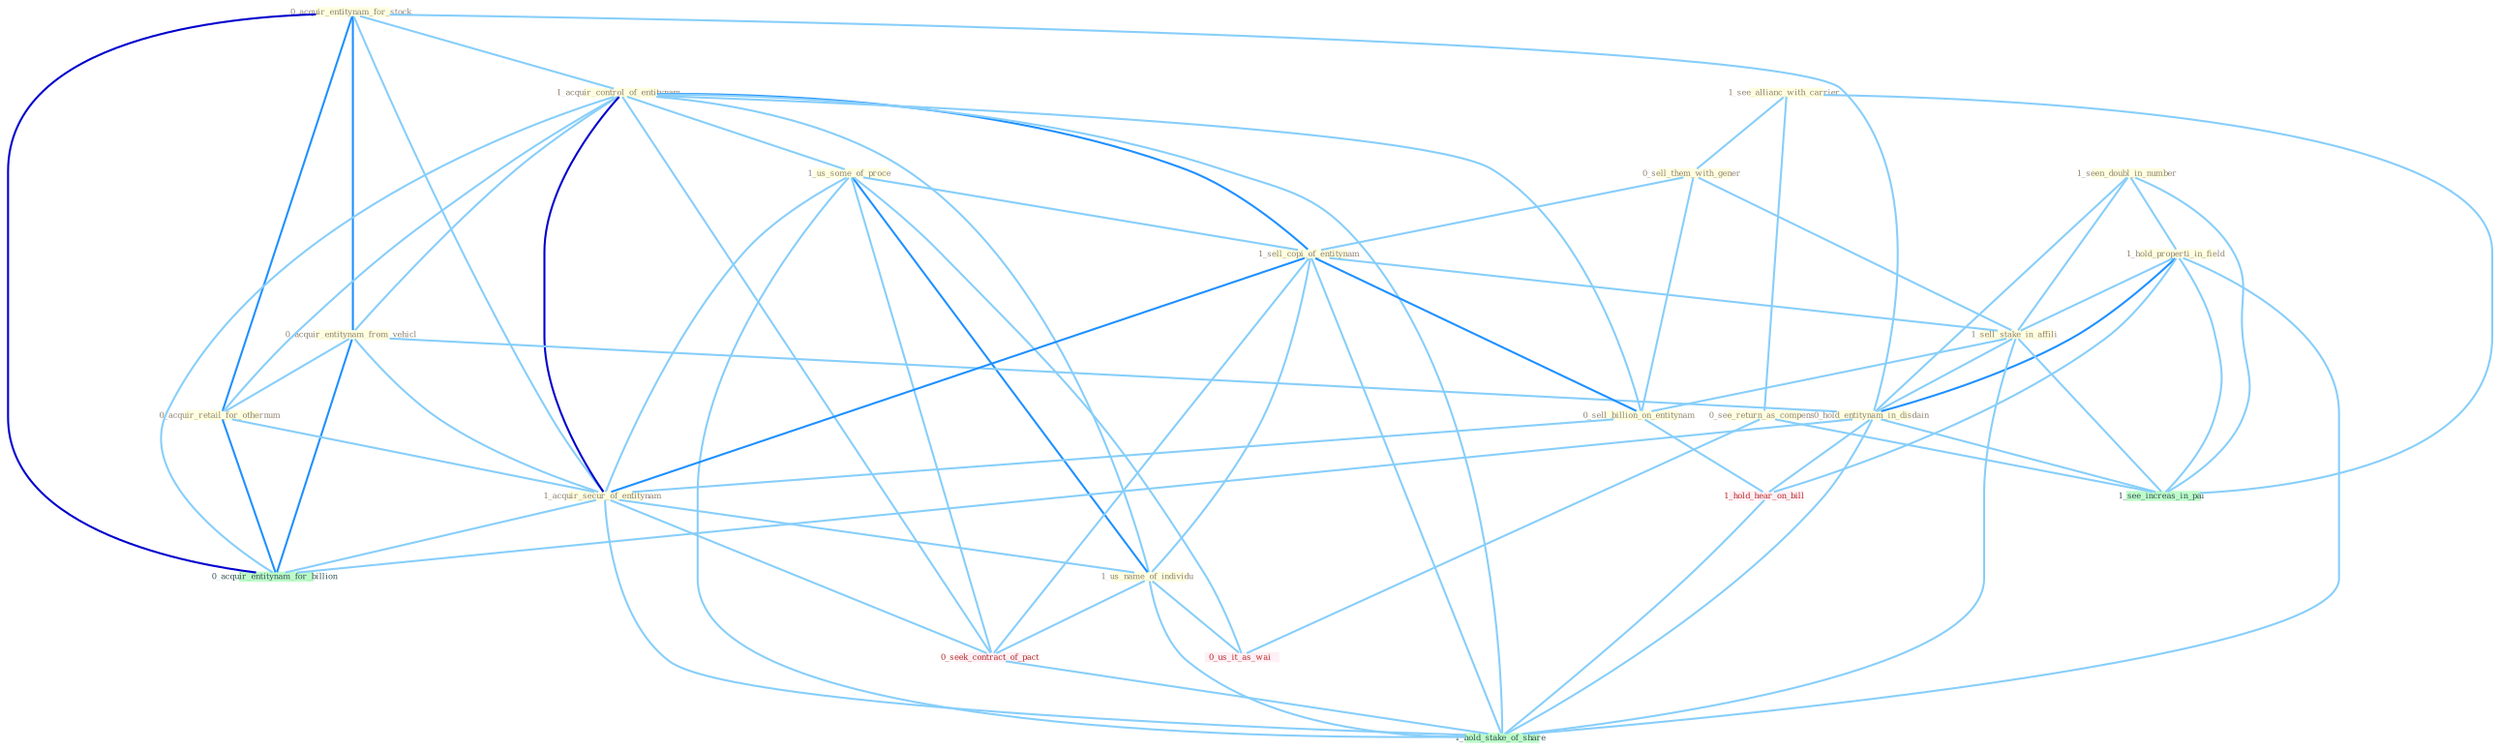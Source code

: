 Graph G{ 
    node
    [shape=polygon,style=filled,width=.5,height=.06,color="#BDFCC9",fixedsize=true,fontsize=4,
    fontcolor="#2f4f4f"];
    {node
    [color="#ffffe0", fontcolor="#8b7d6b"] "0_acquir_entitynam_for_stock " "1_acquir_control_of_entitynam " "1_see_allianc_with_carrier " "0_see_return_as_compens " "1_seen_doubl_in_number " "1_us_some_of_proce " "0_sell_them_with_gener " "0_acquir_entitynam_from_vehicl " "1_sell_copi_of_entitynam " "1_hold_properti_in_field " "0_acquir_retail_for_othernum " "1_sell_stake_in_affili " "0_sell_billion_on_entitynam " "0_hold_entitynam_in_disdain " "1_acquir_secur_of_entitynam " "1_us_name_of_individu "}
{node [color="#fff0f5", fontcolor="#b22222"] "0_seek_contract_of_pact " "0_us_it_as_wai " "1_hold_hear_on_bill "}
edge [color="#B0E2FF"];

	"0_acquir_entitynam_for_stock " -- "1_acquir_control_of_entitynam " [w="1", color="#87cefa" ];
	"0_acquir_entitynam_for_stock " -- "0_acquir_entitynam_from_vehicl " [w="2", color="#1e90ff" , len=0.8];
	"0_acquir_entitynam_for_stock " -- "0_acquir_retail_for_othernum " [w="2", color="#1e90ff" , len=0.8];
	"0_acquir_entitynam_for_stock " -- "0_hold_entitynam_in_disdain " [w="1", color="#87cefa" ];
	"0_acquir_entitynam_for_stock " -- "1_acquir_secur_of_entitynam " [w="1", color="#87cefa" ];
	"0_acquir_entitynam_for_stock " -- "0_acquir_entitynam_for_billion " [w="3", color="#0000cd" , len=0.6];
	"1_acquir_control_of_entitynam " -- "1_us_some_of_proce " [w="1", color="#87cefa" ];
	"1_acquir_control_of_entitynam " -- "0_acquir_entitynam_from_vehicl " [w="1", color="#87cefa" ];
	"1_acquir_control_of_entitynam " -- "1_sell_copi_of_entitynam " [w="2", color="#1e90ff" , len=0.8];
	"1_acquir_control_of_entitynam " -- "0_acquir_retail_for_othernum " [w="1", color="#87cefa" ];
	"1_acquir_control_of_entitynam " -- "0_sell_billion_on_entitynam " [w="1", color="#87cefa" ];
	"1_acquir_control_of_entitynam " -- "1_acquir_secur_of_entitynam " [w="3", color="#0000cd" , len=0.6];
	"1_acquir_control_of_entitynam " -- "1_us_name_of_individu " [w="1", color="#87cefa" ];
	"1_acquir_control_of_entitynam " -- "0_seek_contract_of_pact " [w="1", color="#87cefa" ];
	"1_acquir_control_of_entitynam " -- "0_acquir_entitynam_for_billion " [w="1", color="#87cefa" ];
	"1_acquir_control_of_entitynam " -- "1_hold_stake_of_share " [w="1", color="#87cefa" ];
	"1_see_allianc_with_carrier " -- "0_see_return_as_compens " [w="1", color="#87cefa" ];
	"1_see_allianc_with_carrier " -- "0_sell_them_with_gener " [w="1", color="#87cefa" ];
	"1_see_allianc_with_carrier " -- "1_see_increas_in_pai " [w="1", color="#87cefa" ];
	"0_see_return_as_compens " -- "0_us_it_as_wai " [w="1", color="#87cefa" ];
	"0_see_return_as_compens " -- "1_see_increas_in_pai " [w="1", color="#87cefa" ];
	"1_seen_doubl_in_number " -- "1_hold_properti_in_field " [w="1", color="#87cefa" ];
	"1_seen_doubl_in_number " -- "1_sell_stake_in_affili " [w="1", color="#87cefa" ];
	"1_seen_doubl_in_number " -- "0_hold_entitynam_in_disdain " [w="1", color="#87cefa" ];
	"1_seen_doubl_in_number " -- "1_see_increas_in_pai " [w="1", color="#87cefa" ];
	"1_us_some_of_proce " -- "1_sell_copi_of_entitynam " [w="1", color="#87cefa" ];
	"1_us_some_of_proce " -- "1_acquir_secur_of_entitynam " [w="1", color="#87cefa" ];
	"1_us_some_of_proce " -- "1_us_name_of_individu " [w="2", color="#1e90ff" , len=0.8];
	"1_us_some_of_proce " -- "0_seek_contract_of_pact " [w="1", color="#87cefa" ];
	"1_us_some_of_proce " -- "0_us_it_as_wai " [w="1", color="#87cefa" ];
	"1_us_some_of_proce " -- "1_hold_stake_of_share " [w="1", color="#87cefa" ];
	"0_sell_them_with_gener " -- "1_sell_copi_of_entitynam " [w="1", color="#87cefa" ];
	"0_sell_them_with_gener " -- "1_sell_stake_in_affili " [w="1", color="#87cefa" ];
	"0_sell_them_with_gener " -- "0_sell_billion_on_entitynam " [w="1", color="#87cefa" ];
	"0_acquir_entitynam_from_vehicl " -- "0_acquir_retail_for_othernum " [w="1", color="#87cefa" ];
	"0_acquir_entitynam_from_vehicl " -- "0_hold_entitynam_in_disdain " [w="1", color="#87cefa" ];
	"0_acquir_entitynam_from_vehicl " -- "1_acquir_secur_of_entitynam " [w="1", color="#87cefa" ];
	"0_acquir_entitynam_from_vehicl " -- "0_acquir_entitynam_for_billion " [w="2", color="#1e90ff" , len=0.8];
	"1_sell_copi_of_entitynam " -- "1_sell_stake_in_affili " [w="1", color="#87cefa" ];
	"1_sell_copi_of_entitynam " -- "0_sell_billion_on_entitynam " [w="2", color="#1e90ff" , len=0.8];
	"1_sell_copi_of_entitynam " -- "1_acquir_secur_of_entitynam " [w="2", color="#1e90ff" , len=0.8];
	"1_sell_copi_of_entitynam " -- "1_us_name_of_individu " [w="1", color="#87cefa" ];
	"1_sell_copi_of_entitynam " -- "0_seek_contract_of_pact " [w="1", color="#87cefa" ];
	"1_sell_copi_of_entitynam " -- "1_hold_stake_of_share " [w="1", color="#87cefa" ];
	"1_hold_properti_in_field " -- "1_sell_stake_in_affili " [w="1", color="#87cefa" ];
	"1_hold_properti_in_field " -- "0_hold_entitynam_in_disdain " [w="2", color="#1e90ff" , len=0.8];
	"1_hold_properti_in_field " -- "1_see_increas_in_pai " [w="1", color="#87cefa" ];
	"1_hold_properti_in_field " -- "1_hold_hear_on_bill " [w="1", color="#87cefa" ];
	"1_hold_properti_in_field " -- "1_hold_stake_of_share " [w="1", color="#87cefa" ];
	"0_acquir_retail_for_othernum " -- "1_acquir_secur_of_entitynam " [w="1", color="#87cefa" ];
	"0_acquir_retail_for_othernum " -- "0_acquir_entitynam_for_billion " [w="2", color="#1e90ff" , len=0.8];
	"1_sell_stake_in_affili " -- "0_sell_billion_on_entitynam " [w="1", color="#87cefa" ];
	"1_sell_stake_in_affili " -- "0_hold_entitynam_in_disdain " [w="1", color="#87cefa" ];
	"1_sell_stake_in_affili " -- "1_see_increas_in_pai " [w="1", color="#87cefa" ];
	"1_sell_stake_in_affili " -- "1_hold_stake_of_share " [w="1", color="#87cefa" ];
	"0_sell_billion_on_entitynam " -- "1_acquir_secur_of_entitynam " [w="1", color="#87cefa" ];
	"0_sell_billion_on_entitynam " -- "1_hold_hear_on_bill " [w="1", color="#87cefa" ];
	"0_hold_entitynam_in_disdain " -- "0_acquir_entitynam_for_billion " [w="1", color="#87cefa" ];
	"0_hold_entitynam_in_disdain " -- "1_see_increas_in_pai " [w="1", color="#87cefa" ];
	"0_hold_entitynam_in_disdain " -- "1_hold_hear_on_bill " [w="1", color="#87cefa" ];
	"0_hold_entitynam_in_disdain " -- "1_hold_stake_of_share " [w="1", color="#87cefa" ];
	"1_acquir_secur_of_entitynam " -- "1_us_name_of_individu " [w="1", color="#87cefa" ];
	"1_acquir_secur_of_entitynam " -- "0_seek_contract_of_pact " [w="1", color="#87cefa" ];
	"1_acquir_secur_of_entitynam " -- "0_acquir_entitynam_for_billion " [w="1", color="#87cefa" ];
	"1_acquir_secur_of_entitynam " -- "1_hold_stake_of_share " [w="1", color="#87cefa" ];
	"1_us_name_of_individu " -- "0_seek_contract_of_pact " [w="1", color="#87cefa" ];
	"1_us_name_of_individu " -- "0_us_it_as_wai " [w="1", color="#87cefa" ];
	"1_us_name_of_individu " -- "1_hold_stake_of_share " [w="1", color="#87cefa" ];
	"0_seek_contract_of_pact " -- "1_hold_stake_of_share " [w="1", color="#87cefa" ];
	"1_hold_hear_on_bill " -- "1_hold_stake_of_share " [w="1", color="#87cefa" ];
}
